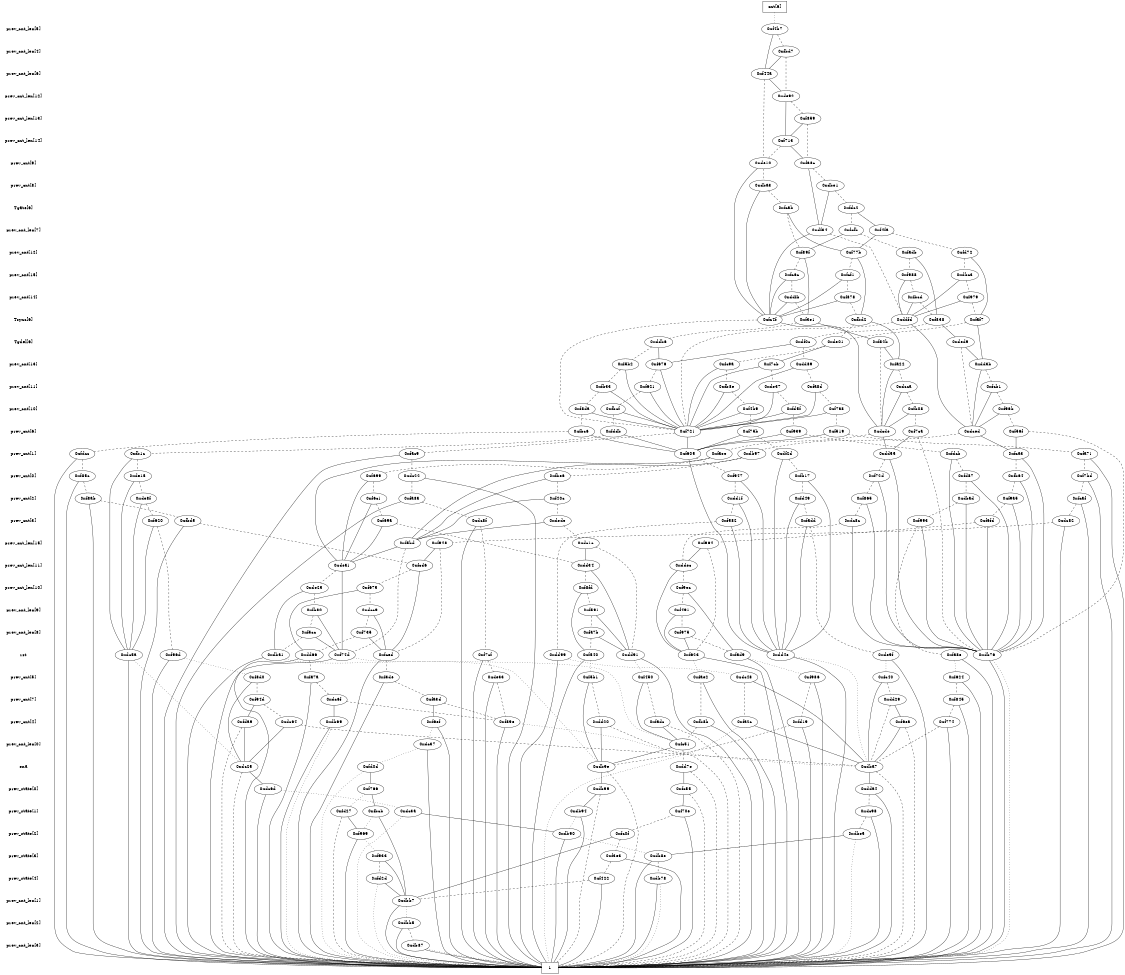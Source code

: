 digraph "DD" {
size = "7.5,10"
center = true;
edge [dir = none];
{ node [shape = plaintext];
  edge [style = invis];
  "CONST NODES" [style = invis];
" prev_cnt_len[5] " -> " prev_cnt_len[4] " -> " prev_cnt_len[6] " -> " prev_cnt_len[12] " -> " prev_cnt_len[13] " -> " prev_cnt_len[14] " -> " prev_cnt[9] " -> " prev_cnt[8] " -> " Tgate[6] " -> " prev_cnt_len[7] " -> " prev_cnt[12] " -> " prev_cnt[15] " -> " prev_cnt[14] " -> " Tsync[6] " -> " Tgdel[6] " -> " prev_cnt[13] " -> " prev_cnt[11] " -> " prev_cnt[10] " -> " prev_cnt[6] " -> " prev_cnt[1] " -> " prev_cnt[0] " -> " prev_cnt[2] " -> " prev_cnt[3] " -> " prev_cnt_len[15] " -> " prev_cnt_len[11] " -> " prev_cnt_len[10] " -> " prev_cnt_len[9] " -> " prev_cnt_len[8] " -> " rst " -> " prev_cnt[5] " -> " prev_cnt[7] " -> " prev_cnt[4] " -> " prev_cnt_len[0] " -> " ena " -> " prev_state[0] " -> " prev_state[1] " -> " prev_state[2] " -> " prev_state[3] " -> " prev_state[4] " -> " prev_cnt_len[1] " -> " prev_cnt_len[2] " -> " prev_cnt_len[3] " -> "CONST NODES"; 
}
{ rank = same; node [shape = box]; edge [style = invis];
"  cnt[6]  "; }
{ rank = same; " prev_cnt_len[5] ";
"0xf4b7";
}
{ rank = same; " prev_cnt_len[4] ";
"0xfbd7";
}
{ rank = same; " prev_cnt_len[6] ";
"0xf44a";
}
{ rank = same; " prev_cnt_len[12] ";
"0xde92";
}
{ rank = same; " prev_cnt_len[13] ";
"0xf859";
}
{ rank = same; " prev_cnt_len[14] ";
"0xf713";
}
{ rank = same; " prev_cnt[9] ";
"0xde10";
"0xf68c";
}
{ rank = same; " prev_cnt[8] ";
"0xdbe1";
"0xdba3";
}
{ rank = same; " Tgate[6] ";
"0xfcab";
"0xfdc2";
}
{ rank = same; " prev_cnt_len[7] ";
"0xdf34";
"0xfcfb";
"0xf4fa";
}
{ rank = same; " prev_cnt[12] ";
"0xfadb";
"0xf89f";
"0xfd72";
"0xf77b";
}
{ rank = same; " prev_cnt[15] ";
"0xfc6c";
"0xdbc3";
"0xfcf1";
"0xf988";
}
{ rank = same; " prev_cnt[14] ";
"0xfbcd";
"0xf878";
"0xf979";
"0xddfb";
}
{ rank = same; " Tsync[6] ";
"0xfc4f";
"0xf838";
"0xddfd";
"0xf3e1";
"0xfbd2";
"0xfaf7";
}
{ rank = same; " Tgdel[6] ";
"0xf82b";
"0xded9";
"0xdf0c";
"0xddb6";
"0xde01";
}
{ rank = same; " prev_cnt[13] ";
"0xf676";
"0xfc9a";
"0xfa22";
"0xf5b2";
"0xdd3b";
"0xf7cb";
"0xdd89";
}
{ rank = same; " prev_cnt[11] ";
"0xfb33";
"0xf621";
"0xfa8d";
"0xfb8e";
"0xde37";
"0xfcb1";
"0xdcca";
}
{ rank = same; " prev_cnt[10] ";
"0xf4b9";
"0xfbcf";
"0xf96b";
"0xfd5f";
"0xfb08";
"0xf7a8";
"0xf8da";
}
{ rank = same; " prev_cnt[6] ";
"0xf7ca";
"0xf519";
"0xdced";
"0xf75b";
"0xf721";
"0xf939";
"0xfbc6";
"0xdcde";
"0xf56f";
"0xfddb";
}
{ rank = same; " prev_cnt[1] ";
"0xdb97";
"0xfdcc";
"0xfb1c";
"0xdf2d";
"0xfac9";
"0xfa71";
"0xfdcb";
"0xfaee";
"0xdd55";
"0xf605";
"0xfca3";
}
{ rank = same; " prev_cnt[0] ";
"0xfbe6";
"0xde15";
"0xfb17";
"0xfd87";
"0xf699";
"0xf85c";
"0xf947";
"0xf7bd";
"0xf72d";
"0xfb64";
"0xdc22";
}
{ rank = same; " prev_cnt[2] ";
"0xfcaf";
"0xf9a5";
"0xf8ab";
"0xf40c";
"0xfa8a";
"0xfd49";
"0xdbad";
"0xdd1f";
"0xf6c1";
"0xf865";
"0xde8f";
}
{ rank = same; " prev_cnt[3] ";
"0xf620";
"0xfbd5";
"0xdc8c";
"0xf993";
"0xf582";
"0xf69a";
"0xfadd";
"0xdc82";
"0xf6fd";
"0xdc8f";
"0xdede";
}
{ rank = same; " prev_cnt_len[15] ";
"0xf948";
"0xf5bd";
"0xf964";
"0xdc1c";
}
{ rank = same; " prev_cnt_len[11] ";
"0xfcd6";
"0xdd34";
"0xddec";
"0xdea1";
}
{ rank = same; " prev_cnt_len[10] ";
"0xf675";
"0xf8fd";
"0xde25";
"0xf9ec";
}
{ rank = same; " prev_cnt_len[9] ";
"0xdcc9";
"0xf591";
"0xfb80";
"0xf491";
}
{ rank = same; " prev_cnt_len[8] ";
"0xf735";
"0xf975";
"0xf5cc";
"0xfa7b";
}
{ rank = same; " rst ";
"0xfa8e";
"0xdd99";
"0xf74d";
"0xf540";
"0xf623";
"0xdba1";
"0xdc5a";
"0xdd4e";
"0xdd91";
"0xdd66";
"0xfad9";
"0xfced";
"0xde9f";
"0xf7cf";
"0xf96d";
"0xdb76";
}
{ rank = same; " prev_cnt[5] ";
"0xfae2";
"0xfc40";
"0xde33";
"0xf5b1";
"0xf986";
"0xf3de";
"0xf624";
"0xfa7a";
"0xf450";
"0xdc48";
"0xf8d0";
}
{ rank = same; " prev_cnt[7] ";
"0xdd29";
"0xf845";
"0xf94d";
"0xfa3d";
"0xdc6f";
}
{ rank = same; " prev_cnt[4] ";
"0xfb8b";
"0xf6ea";
"0xfa2c";
"0xfd19";
"0xfadc";
"0xdd20";
"0xf89e";
"0xf774";
"0xdc64";
"0xf6ef";
"0xdb69";
"0xfda9";
}
{ rank = same; " prev_cnt_len[0] ";
"0xdc37";
"0xfc51";
}
{ rank = same; " ena ";
"0xdc25";
"0xdd7e";
"0xdba7";
"0xfd0d";
"0xdb9e";
}
{ rank = same; " prev_state[0] ";
"0xdb99";
"0xdda4";
"0xf766";
"0xfc55";
"0xdc6d";
}
{ rank = same; " prev_state[1] ";
"0xdc3a";
"0xf70e";
"0xdb94";
"0xdc98";
"0xfd27";
"0xfbcb";
}
{ rank = same; " prev_state[2] ";
"0xdb90";
"0xfc0f";
"0xf969";
"0xdbe5";
}
{ rank = same; " prev_state[3] ";
"0xf933";
"0xdb8e";
"0xf3e3";
}
{ rank = same; " prev_state[4] ";
"0xfd2d";
"0xf422";
"0xdb78";
}
{ rank = same; " prev_cnt_len[1] ";
"0xdbb7";
}
{ rank = same; " prev_cnt_len[2] ";
"0xdbb5";
}
{ rank = same; " prev_cnt_len[3] ";
"0xdb87";
}
{ rank = same; "CONST NODES";
{ node [shape = box]; "0xdb40";
}
}
"  cnt[6]  " -> "0xf4b7" [style = dotted];
"0xf4b7" -> "0xf44a";
"0xf4b7" -> "0xfbd7" [style = dashed];
"0xfbd7" -> "0xf44a";
"0xfbd7" -> "0xde92" [style = dashed];
"0xf44a" -> "0xde92";
"0xf44a" -> "0xde10" [style = dashed];
"0xde92" -> "0xf713";
"0xde92" -> "0xf859" [style = dashed];
"0xf859" -> "0xf713";
"0xf859" -> "0xf68c" [style = dashed];
"0xf713" -> "0xf68c";
"0xf713" -> "0xde10" [style = dashed];
"0xde10" -> "0xfc4f";
"0xde10" -> "0xdba3" [style = dashed];
"0xf68c" -> "0xdf34";
"0xf68c" -> "0xdbe1" [style = dashed];
"0xdbe1" -> "0xdf34";
"0xdbe1" -> "0xfdc2" [style = dashed];
"0xdba3" -> "0xfc4f";
"0xdba3" -> "0xfcab" [style = dashed];
"0xfcab" -> "0xf77b";
"0xfcab" -> "0xf89f" [style = dashed];
"0xfdc2" -> "0xf4fa";
"0xfdc2" -> "0xfcfb" [style = dashed];
"0xdf34" -> "0xfc4f";
"0xdf34" -> "0xddfd" [style = dashed];
"0xfcfb" -> "0xf89f";
"0xfcfb" -> "0xfadb" [style = dashed];
"0xf4fa" -> "0xf77b";
"0xf4fa" -> "0xfd72" [style = dashed];
"0xfadb" -> "0xf838";
"0xfadb" -> "0xf988" [style = dashed];
"0xf89f" -> "0xf3e1";
"0xf89f" -> "0xfc6c" [style = dashed];
"0xfd72" -> "0xfaf7";
"0xfd72" -> "0xdbc3" [style = dashed];
"0xf77b" -> "0xfbd2";
"0xf77b" -> "0xfcf1" [style = dashed];
"0xfc6c" -> "0xfc4f";
"0xfc6c" -> "0xddfb" [style = dashed];
"0xdbc3" -> "0xddfd";
"0xdbc3" -> "0xf979" [style = dashed];
"0xfcf1" -> "0xfc4f";
"0xfcf1" -> "0xf878" [style = dashed];
"0xf988" -> "0xddfd";
"0xf988" -> "0xfbcd" [style = dashed];
"0xfbcd" -> "0xddfd";
"0xfbcd" -> "0xf838" [style = dashed];
"0xf878" -> "0xfc4f";
"0xf878" -> "0xfbd2" [style = dashed];
"0xf979" -> "0xddfd";
"0xf979" -> "0xfaf7" [style = dashed];
"0xddfb" -> "0xfc4f";
"0xddfb" -> "0xf3e1" [style = dashed];
"0xfc4f" -> "0xdcde";
"0xfc4f" -> "0xf721" [style = dashed];
"0xf838" -> "0xded9";
"0xf838" -> "0xdf0c" [style = dashed];
"0xddfd" -> "0xdced";
"0xddfd" -> "0xf721" [style = dashed];
"0xf3e1" -> "0xf82b";
"0xf3e1" -> "0xddb6" [style = dashed];
"0xfbd2" -> "0xfa22";
"0xfbd2" -> "0xde01" [style = dashed];
"0xfaf7" -> "0xdd3b";
"0xfaf7" -> "0xde01" [style = dashed];
"0xf82b" -> "0xfa22";
"0xf82b" -> "0xdcde" [style = dashed];
"0xded9" -> "0xdd3b";
"0xded9" -> "0xdced" [style = dashed];
"0xdf0c" -> "0xf676";
"0xdf0c" -> "0xdd89" [style = dashed];
"0xddb6" -> "0xf676";
"0xddb6" -> "0xf5b2" [style = dashed];
"0xde01" -> "0xf7cb";
"0xde01" -> "0xfc9a" [style = dashed];
"0xf676" -> "0xf721";
"0xf676" -> "0xf621" [style = dashed];
"0xfc9a" -> "0xf721";
"0xfc9a" -> "0xfb8e" [style = dashed];
"0xfa22" -> "0xdcde";
"0xfa22" -> "0xdcca" [style = dashed];
"0xf5b2" -> "0xf721";
"0xf5b2" -> "0xfb33" [style = dashed];
"0xdd3b" -> "0xdced";
"0xdd3b" -> "0xfcb1" [style = dashed];
"0xf7cb" -> "0xf721";
"0xf7cb" -> "0xde37" [style = dashed];
"0xdd89" -> "0xf721";
"0xdd89" -> "0xfa8d" [style = dashed];
"0xfb33" -> "0xf721";
"0xfb33" -> "0xf8da" [style = dashed];
"0xf621" -> "0xf721";
"0xf621" -> "0xfbcf" [style = dashed];
"0xfa8d" -> "0xf721";
"0xfa8d" -> "0xf7a8" [style = dashed];
"0xfb8e" -> "0xf721";
"0xfb8e" -> "0xf4b9" [style = dashed];
"0xde37" -> "0xf721";
"0xde37" -> "0xfd5f" [style = dashed];
"0xfcb1" -> "0xdced";
"0xfcb1" -> "0xf96b" [style = dashed];
"0xdcca" -> "0xdcde";
"0xdcca" -> "0xfb08" [style = dashed];
"0xf4b9" -> "0xf721";
"0xf4b9" -> "0xf75b" [style = dashed];
"0xfbcf" -> "0xf721";
"0xfbcf" -> "0xfddb" [style = dashed];
"0xf96b" -> "0xdced";
"0xf96b" -> "0xf56f" [style = dashed];
"0xfd5f" -> "0xf721";
"0xfd5f" -> "0xf939" [style = dashed];
"0xfb08" -> "0xdcde";
"0xfb08" -> "0xf7ca" [style = dashed];
"0xf7a8" -> "0xf721";
"0xf7a8" -> "0xf519" [style = dashed];
"0xf8da" -> "0xf721";
"0xf8da" -> "0xfbc6" [style = dashed];
"0xf7ca" -> "0xdd55";
"0xf7ca" -> "0xdb76" [style = dashed];
"0xf519" -> "0xf605";
"0xf519" -> "0xfa71" [style = dashed];
"0xdced" -> "0xfca3";
"0xdced" -> "0xdb97" [style = dashed];
"0xf75b" -> "0xf605";
"0xf75b" -> "0xdf2d" [style = dashed];
"0xf721" -> "0xf605";
"0xf721" -> "0xfac9" [style = dashed];
"0xf939" -> "0xf605";
"0xf939" -> "0xfdcb" [style = dashed];
"0xfbc6" -> "0xf605";
"0xfbc6" -> "0xfdcc" [style = dashed];
"0xdcde" -> "0xdd55";
"0xdcde" -> "0xfaee" [style = dashed];
"0xf56f" -> "0xfca3";
"0xf56f" -> "0xdb76" [style = dashed];
"0xfddb" -> "0xf605";
"0xfddb" -> "0xfb1c" [style = dashed];
"0xdb97" -> "0xf5bd";
"0xdb97" -> "0xfbe6" [style = dashed];
"0xfdcc" -> "0xdb40";
"0xfdcc" -> "0xf85c" [style = dashed];
"0xfb1c" -> "0xdc5a";
"0xfb1c" -> "0xde15" [style = dashed];
"0xdf2d" -> "0xdd4e";
"0xdf2d" -> "0xfb17" [style = dashed];
"0xfac9" -> "0xdb40";
"0xfac9" -> "0xdc22" [style = dashed];
"0xfa71" -> "0xdb40";
"0xfa71" -> "0xf7bd" [style = dashed];
"0xfdcb" -> "0xdb76";
"0xfdcb" -> "0xfd87" [style = dashed];
"0xfaee" -> "0xdea1";
"0xfaee" -> "0xf699" [style = dashed];
"0xdd55" -> "0xdb76";
"0xdd55" -> "0xf72d" [style = dashed];
"0xf605" -> "0xdd4e";
"0xf605" -> "0xf947" [style = dashed];
"0xfca3" -> "0xdb76";
"0xfca3" -> "0xfb64" [style = dashed];
"0xfbe6" -> "0xf5bd";
"0xfbe6" -> "0xf40c" [style = dashed];
"0xde15" -> "0xdc5a";
"0xde15" -> "0xde8f" [style = dashed];
"0xfb17" -> "0xdd4e";
"0xfb17" -> "0xfd49" [style = dashed];
"0xfd87" -> "0xdb76";
"0xfd87" -> "0xdbad" [style = dashed];
"0xf699" -> "0xdea1";
"0xf699" -> "0xf6c1" [style = dashed];
"0xf85c" -> "0xdb40";
"0xf85c" -> "0xf8ab" [style = dashed];
"0xf947" -> "0xdd4e";
"0xf947" -> "0xdd1f" [style = dashed];
"0xf7bd" -> "0xdb40";
"0xf7bd" -> "0xfcaf" [style = dashed];
"0xf72d" -> "0xdb76";
"0xf72d" -> "0xf865" [style = dashed];
"0xfb64" -> "0xdb76";
"0xfb64" -> "0xf9a5" [style = dashed];
"0xdc22" -> "0xdb40";
"0xdc22" -> "0xfa8a" [style = dashed];
"0xfcaf" -> "0xdb40";
"0xfcaf" -> "0xdc82" [style = dashed];
"0xf9a5" -> "0xdb76";
"0xf9a5" -> "0xf6fd" [style = dashed];
"0xf8ab" -> "0xdb40";
"0xf8ab" -> "0xfbd5" [style = dashed];
"0xf40c" -> "0xf5bd";
"0xf40c" -> "0xdede" [style = dashed];
"0xfa8a" -> "0xdb40";
"0xfa8a" -> "0xdc8f" [style = dashed];
"0xfd49" -> "0xdd4e";
"0xfd49" -> "0xfadd" [style = dashed];
"0xdbad" -> "0xdb76";
"0xdbad" -> "0xf993" [style = dashed];
"0xdd1f" -> "0xdd4e";
"0xdd1f" -> "0xf582" [style = dashed];
"0xf6c1" -> "0xdea1";
"0xf6c1" -> "0xf69a" [style = dashed];
"0xf865" -> "0xdb76";
"0xf865" -> "0xdc8c" [style = dashed];
"0xde8f" -> "0xdc5a";
"0xde8f" -> "0xf620" [style = dashed];
"0xf620" -> "0xdc5a";
"0xf620" -> "0xf96d" [style = dashed];
"0xfbd5" -> "0xdb40";
"0xfbd5" -> "0xfcd6" [style = dashed];
"0xdc8c" -> "0xdb76";
"0xdc8c" -> "0xddec" [style = dashed];
"0xf993" -> "0xdb76";
"0xf993" -> "0xfa8e" [style = dashed];
"0xf582" -> "0xdd4e";
"0xf582" -> "0xdd99" [style = dashed];
"0xf69a" -> "0xdea1";
"0xf69a" -> "0xdd34" [style = dashed];
"0xfadd" -> "0xdd4e";
"0xfadd" -> "0xde9f" [style = dashed];
"0xdc82" -> "0xdb40";
"0xdc82" -> "0xf948" [style = dashed];
"0xf6fd" -> "0xdb76";
"0xf6fd" -> "0xf964" [style = dashed];
"0xdc8f" -> "0xdb40";
"0xdc8f" -> "0xf7cf" [style = dashed];
"0xdede" -> "0xf5bd";
"0xdede" -> "0xdc1c" [style = dashed];
"0xf948" -> "0xfcd6";
"0xf948" -> "0xfced" [style = dashed];
"0xf5bd" -> "0xdea1";
"0xf5bd" -> "0xf74d" [style = dashed];
"0xf964" -> "0xddec";
"0xf964" -> "0xf623" [style = dashed];
"0xdc1c" -> "0xdd34";
"0xdc1c" -> "0xdd91" [style = dashed];
"0xfcd6" -> "0xfced";
"0xfcd6" -> "0xf675" [style = dashed];
"0xdd34" -> "0xdd91";
"0xdd34" -> "0xf8fd" [style = dashed];
"0xddec" -> "0xf623";
"0xddec" -> "0xf9ec" [style = dashed];
"0xdea1" -> "0xf74d";
"0xdea1" -> "0xde25" [style = dashed];
"0xf675" -> "0xdd66";
"0xf675" -> "0xdcc9" [style = dashed];
"0xf8fd" -> "0xf540";
"0xf8fd" -> "0xf591" [style = dashed];
"0xde25" -> "0xdba1";
"0xde25" -> "0xfb80" [style = dashed];
"0xf9ec" -> "0xfad9";
"0xf9ec" -> "0xf491" [style = dashed];
"0xdcc9" -> "0xfced";
"0xdcc9" -> "0xf735" [style = dashed];
"0xf591" -> "0xdd91";
"0xf591" -> "0xfa7b" [style = dashed];
"0xfb80" -> "0xf74d";
"0xfb80" -> "0xf5cc" [style = dashed];
"0xf491" -> "0xf623";
"0xf491" -> "0xf975" [style = dashed];
"0xf735" -> "0xfced";
"0xf735" -> "0xdd66" [style = dashed];
"0xf975" -> "0xf623";
"0xf975" -> "0xfad9" [style = dashed];
"0xf5cc" -> "0xf74d";
"0xf5cc" -> "0xdba1" [style = dashed];
"0xfa7b" -> "0xdd91";
"0xfa7b" -> "0xf540" [style = dashed];
"0xfa8e" -> "0xdb40";
"0xfa8e" -> "0xf624" [style = dotted];
"0xdd99" -> "0xdb40";
"0xdd99" -> "0xdc48" [style = dotted];
"0xf74d" -> "0xdb40";
"0xf74d" -> "0xfc51" [style = dotted];
"0xf540" -> "0xdb40";
"0xf540" -> "0xf5b1" [style = dotted];
"0xf623" -> "0xdb40";
"0xf623" -> "0xfae2" [style = dotted];
"0xdba1" -> "0xdb40";
"0xdba1" -> "0xdb9e" [style = dotted];
"0xdc5a" -> "0xdb40";
"0xdc5a" -> "0xdc25" [style = dotted];
"0xdd4e" -> "0xdb40";
"0xdd4e" -> "0xdba7" [style = dotted];
"0xdd91" -> "0xdb40";
"0xdd91" -> "0xf450" [style = dotted];
"0xdd66" -> "0xdb40";
"0xdd66" -> "0xfa7a" [style = dashed];
"0xfad9" -> "0xdb40";
"0xfad9" -> "0xf986" [style = dotted];
"0xfced" -> "0xdb40";
"0xfced" -> "0xf3de" [style = dashed];
"0xde9f" -> "0xdb40";
"0xde9f" -> "0xfc40" [style = dotted];
"0xf7cf" -> "0xdb40";
"0xf7cf" -> "0xde33" [style = dashed];
"0xf96d" -> "0xdb40";
"0xf96d" -> "0xf8d0" [style = dotted];
"0xdb76" -> "0xdb40";
"0xdb76" -> "0xdb40" [style = dotted];
"0xfae2" -> "0xdb40";
"0xfae2" -> "0xfb8b" [style = dashed];
"0xfc40" -> "0xdba7";
"0xfc40" -> "0xdd29" [style = dashed];
"0xde33" -> "0xdb40";
"0xde33" -> "0xf89e" [style = dashed];
"0xf5b1" -> "0xdb9e";
"0xf5b1" -> "0xdd20" [style = dashed];
"0xf986" -> "0xdb40";
"0xf986" -> "0xfd19" [style = dashed];
"0xf3de" -> "0xdb40";
"0xf3de" -> "0xfa3d" [style = dashed];
"0xf624" -> "0xdb40";
"0xf624" -> "0xf845" [style = dashed];
"0xfa7a" -> "0xdb40";
"0xfa7a" -> "0xdc6f" [style = dashed];
"0xf450" -> "0xfc51";
"0xf450" -> "0xfadc" [style = dashed];
"0xdc48" -> "0xdba7";
"0xdc48" -> "0xfa2c" [style = dashed];
"0xf8d0" -> "0xdc25";
"0xf8d0" -> "0xf94d" [style = dashed];
"0xdd29" -> "0xf6ea";
"0xdd29" -> "0xdba7" [style = dashed];
"0xf845" -> "0xdb40";
"0xf845" -> "0xf774" [style = dashed];
"0xf94d" -> "0xfda9";
"0xf94d" -> "0xdc64" [style = dashed];
"0xfa3d" -> "0xf6ef";
"0xfa3d" -> "0xf89e" [style = dashed];
"0xdc6f" -> "0xdb69";
"0xdc6f" -> "0xf89e" [style = dashed];
"0xfb8b" -> "0xdb40";
"0xfb8b" -> "0xfc51" [style = dashed];
"0xf6ea" -> "0xdba7";
"0xf6ea" -> "0xdb40" [style = dashed];
"0xfa2c" -> "0xdba7";
"0xfa2c" -> "0xdb40" [style = dotted];
"0xfd19" -> "0xdb40";
"0xfd19" -> "0xdb9e" [style = dashed];
"0xfadc" -> "0xfc51";
"0xfadc" -> "0xdb40" [style = dashed];
"0xdd20" -> "0xdb9e";
"0xdd20" -> "0xdb40" [style = dashed];
"0xf89e" -> "0xdb40";
"0xf89e" -> "0xdba7" [style = dotted];
"0xf774" -> "0xdb40";
"0xf774" -> "0xdba7" [style = dashed];
"0xdc64" -> "0xdc25";
"0xdc64" -> "0xdba7" [style = dashed];
"0xf6ef" -> "0xdb40";
"0xf6ef" -> "0xdc37" [style = dotted];
"0xdb69" -> "0xdb40";
"0xdb69" -> "0xdb40" [style = dotted];
"0xfda9" -> "0xdc25";
"0xfda9" -> "0xdb40" [style = dashed];
"0xdc37" -> "0xdb40";
"0xdc37" -> "0xfd0d" [style = dotted];
"0xfc51" -> "0xdb9e";
"0xfc51" -> "0xdd7e" [style = dashed];
"0xdc25" -> "0xdc6d";
"0xdc25" -> "0xdb40" [style = dashed];
"0xdd7e" -> "0xfc55";
"0xdd7e" -> "0xdb40" [style = dashed];
"0xdba7" -> "0xdda4";
"0xdba7" -> "0xdb40" [style = dashed];
"0xfd0d" -> "0xf766";
"0xfd0d" -> "0xdb40" [style = dotted];
"0xdb9e" -> "0xdb99";
"0xdb9e" -> "0xdb40" [style = dashed];
"0xdb99" -> "0xdb94";
"0xdb99" -> "0xdb40" [style = dashed];
"0xdda4" -> "0xdb40";
"0xdda4" -> "0xdc98" [style = dashed];
"0xf766" -> "0xfbcb";
"0xf766" -> "0xfd27" [style = dotted];
"0xfc55" -> "0xf70e";
"0xfc55" -> "0xdb40" [style = dashed];
"0xdc6d" -> "0xdb40";
"0xdc6d" -> "0xdc3a" [style = dotted];
"0xdc3a" -> "0xdb90";
"0xdc3a" -> "0xdb40" [style = dotted];
"0xf70e" -> "0xdb40";
"0xf70e" -> "0xfc0f" [style = dashed];
"0xdb94" -> "0xdb40";
"0xdb94" -> "0xdb90" [style = dotted];
"0xdc98" -> "0xdb40";
"0xdc98" -> "0xdbe5" [style = dashed];
"0xfd27" -> "0xf969";
"0xfd27" -> "0xdb40" [style = dashed];
"0xfbcb" -> "0xdbb7";
"0xfbcb" -> "0xf969" [style = dotted];
"0xdb90" -> "0xdb40";
"0xdb90" -> "0xdb8e" [style = dotted];
"0xfc0f" -> "0xdbb7";
"0xfc0f" -> "0xf3e3" [style = dashed];
"0xf969" -> "0xdb40";
"0xf969" -> "0xf933" [style = dotted];
"0xdbe5" -> "0xdb8e";
"0xdbe5" -> "0xdb40" [style = dotted];
"0xf933" -> "0xdbb7";
"0xf933" -> "0xfd2d" [style = dashed];
"0xdb8e" -> "0xdb40";
"0xdb8e" -> "0xdb78" [style = dashed];
"0xf3e3" -> "0xdb40";
"0xf3e3" -> "0xf422" [style = dashed];
"0xfd2d" -> "0xdbb7";
"0xfd2d" -> "0xdb40" [style = dotted];
"0xf422" -> "0xdb40";
"0xf422" -> "0xdbb7" [style = dashed];
"0xdb78" -> "0xdb40";
"0xdb78" -> "0xdb40" [style = dotted];
"0xdbb7" -> "0xdb40";
"0xdbb7" -> "0xdbb5" [style = dotted];
"0xdbb5" -> "0xdb40";
"0xdbb5" -> "0xdb87" [style = dashed];
"0xdb87" -> "0xdb40";
"0xdb87" -> "0xdb40" [style = dotted];
"0xdb40" [label = "1"];
}
